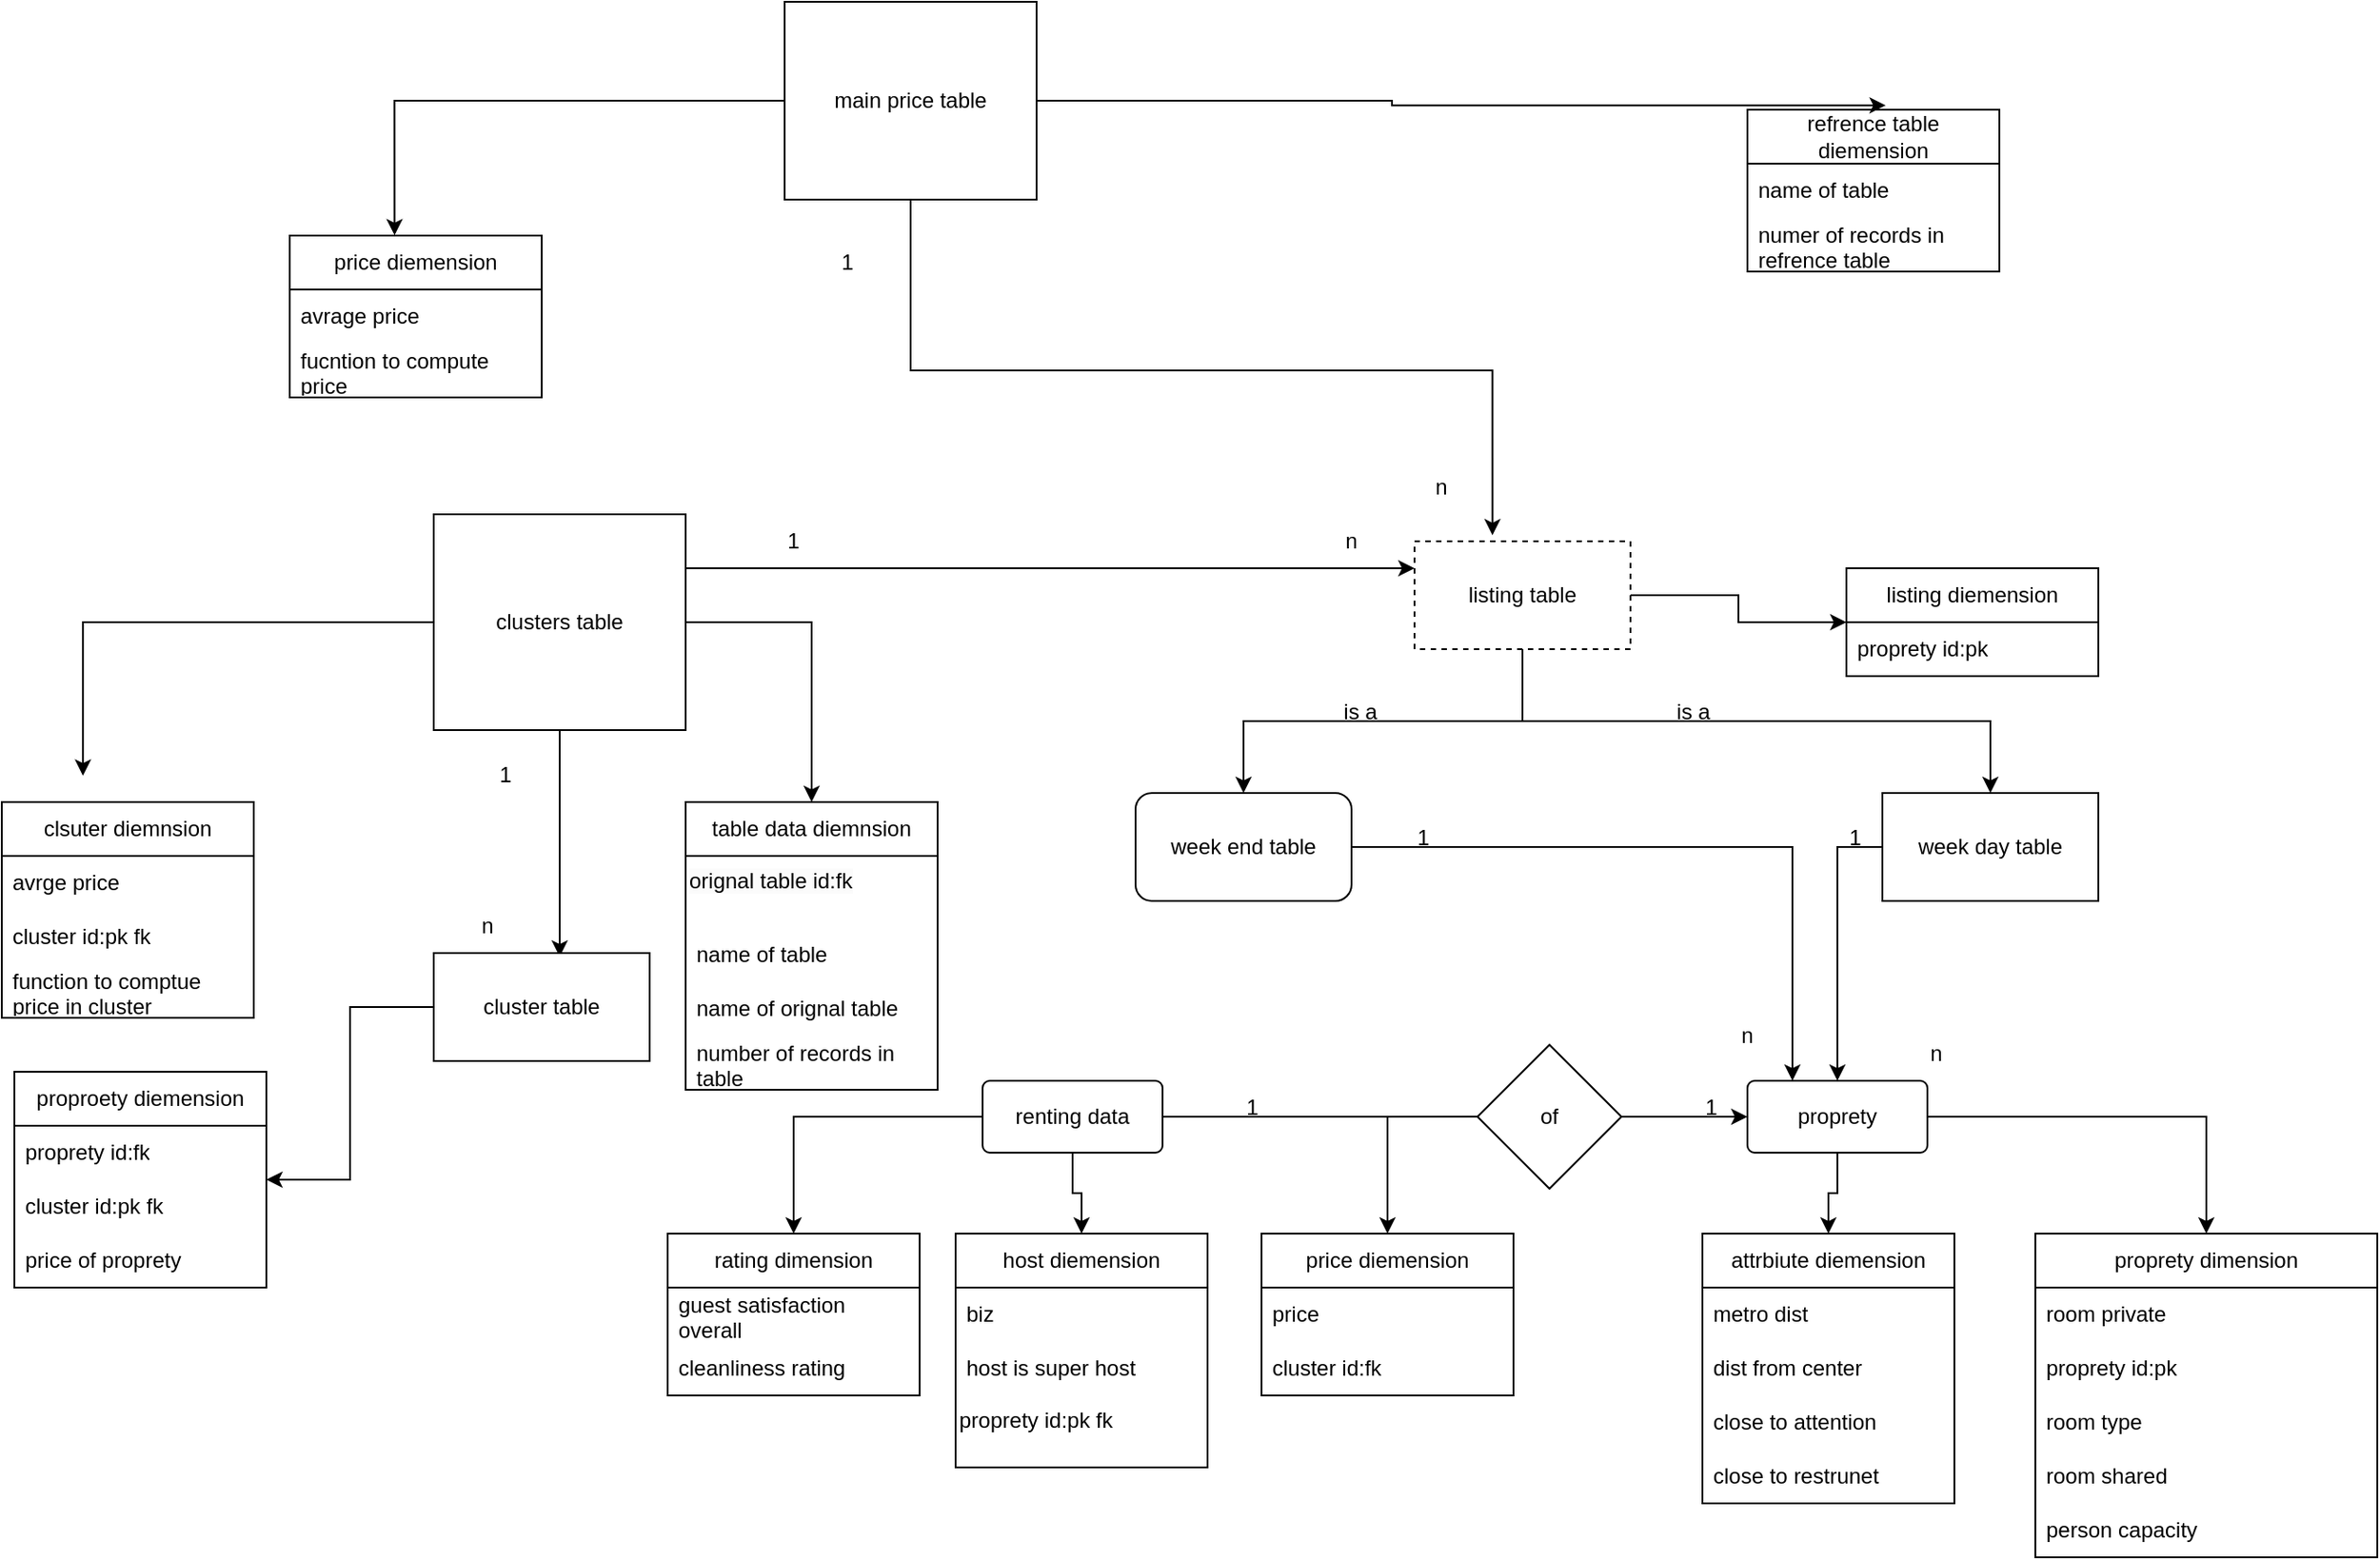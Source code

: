 <mxfile version="17.4.2" type="device"><diagram name="Page-1" id="Kn0ahOSO8lsJOfuw1C2h"><mxGraphModel dx="2210" dy="821" grid="1" gridSize="10" guides="1" tooltips="1" connect="1" arrows="1" fold="1" page="1" pageScale="1" pageWidth="827" pageHeight="1169" math="0" shadow="0"><root><mxCell id="0"/><mxCell id="1" parent="0"/><mxCell id="EFg_Pp8hkXlXP0F-m5ez-67" style="edgeStyle=orthogonalEdgeStyle;rounded=0;orthogonalLoop=1;jettySize=auto;html=1;exitX=0.5;exitY=1;exitDx=0;exitDy=0;entryX=0.5;entryY=0;entryDx=0;entryDy=0;" parent="1" source="qfeSiou9Q5Qq2kaNWs3T-2" target="EFg_Pp8hkXlXP0F-m5ez-62" edge="1"><mxGeometry relative="1" as="geometry"/></mxCell><mxCell id="EFg_Pp8hkXlXP0F-m5ez-68" style="edgeStyle=orthogonalEdgeStyle;rounded=0;orthogonalLoop=1;jettySize=auto;html=1;exitX=1;exitY=0.5;exitDx=0;exitDy=0;entryX=0.5;entryY=0;entryDx=0;entryDy=0;" parent="1" source="qfeSiou9Q5Qq2kaNWs3T-2" target="EFg_Pp8hkXlXP0F-m5ez-35" edge="1"><mxGeometry relative="1" as="geometry"/></mxCell><mxCell id="qfeSiou9Q5Qq2kaNWs3T-2" value="proprety" style="rounded=1;arcSize=10;whiteSpace=wrap;html=1;align=center;" parent="1" vertex="1"><mxGeometry x="410" y="1240" width="100" height="40" as="geometry"/></mxCell><mxCell id="EFg_Pp8hkXlXP0F-m5ez-54" style="edgeStyle=orthogonalEdgeStyle;rounded=0;orthogonalLoop=1;jettySize=auto;html=1;exitX=1;exitY=0.5;exitDx=0;exitDy=0;entryX=0.5;entryY=0;entryDx=0;entryDy=0;" parent="1" source="qfeSiou9Q5Qq2kaNWs3T-3" target="EFg_Pp8hkXlXP0F-m5ez-49" edge="1"><mxGeometry relative="1" as="geometry"/></mxCell><mxCell id="EFg_Pp8hkXlXP0F-m5ez-55" style="edgeStyle=orthogonalEdgeStyle;rounded=0;orthogonalLoop=1;jettySize=auto;html=1;exitX=0.5;exitY=1;exitDx=0;exitDy=0;entryX=0.5;entryY=0;entryDx=0;entryDy=0;" parent="1" source="qfeSiou9Q5Qq2kaNWs3T-3" target="EFg_Pp8hkXlXP0F-m5ez-41" edge="1"><mxGeometry relative="1" as="geometry"/></mxCell><mxCell id="EFg_Pp8hkXlXP0F-m5ez-56" style="edgeStyle=orthogonalEdgeStyle;rounded=0;orthogonalLoop=1;jettySize=auto;html=1;exitX=0;exitY=0.5;exitDx=0;exitDy=0;entryX=0.5;entryY=0;entryDx=0;entryDy=0;" parent="1" source="qfeSiou9Q5Qq2kaNWs3T-3" target="EFg_Pp8hkXlXP0F-m5ez-29" edge="1"><mxGeometry relative="1" as="geometry"/></mxCell><mxCell id="EFg_Pp8hkXlXP0F-m5ez-57" style="edgeStyle=orthogonalEdgeStyle;rounded=0;orthogonalLoop=1;jettySize=auto;html=1;exitX=1;exitY=0.5;exitDx=0;exitDy=0;" parent="1" source="qfeSiou9Q5Qq2kaNWs3T-3" edge="1"><mxGeometry relative="1" as="geometry"><mxPoint x="290" y="1259.857" as="targetPoint"/></mxGeometry></mxCell><mxCell id="qfeSiou9Q5Qq2kaNWs3T-3" value="renting data" style="rounded=1;arcSize=10;whiteSpace=wrap;html=1;align=center;" parent="1" vertex="1"><mxGeometry x="-15" y="1240" width="100" height="40" as="geometry"/></mxCell><mxCell id="EFg_Pp8hkXlXP0F-m5ez-11" value="main price table" style="rounded=0;whiteSpace=wrap;html=1;" parent="1" vertex="1"><mxGeometry x="-125" y="640" width="140" height="110" as="geometry"/></mxCell><mxCell id="EFg_Pp8hkXlXP0F-m5ez-100" style="edgeStyle=orthogonalEdgeStyle;rounded=0;orthogonalLoop=1;jettySize=auto;html=1;exitX=1;exitY=0.5;exitDx=0;exitDy=0;entryX=0.5;entryY=0;entryDx=0;entryDy=0;" parent="1" source="EFg_Pp8hkXlXP0F-m5ez-20" target="EFg_Pp8hkXlXP0F-m5ez-90" edge="1"><mxGeometry relative="1" as="geometry"/></mxCell><mxCell id="EFg_Pp8hkXlXP0F-m5ez-111" style="edgeStyle=orthogonalEdgeStyle;rounded=0;orthogonalLoop=1;jettySize=auto;html=1;exitX=0.5;exitY=1;exitDx=0;exitDy=0;entryX=0.5;entryY=0;entryDx=0;entryDy=0;" parent="1" source="EFg_Pp8hkXlXP0F-m5ez-20" edge="1"><mxGeometry relative="1" as="geometry"><mxPoint x="-250" y="1171" as="targetPoint"/></mxGeometry></mxCell><mxCell id="EFg_Pp8hkXlXP0F-m5ez-146" style="edgeStyle=orthogonalEdgeStyle;rounded=0;orthogonalLoop=1;jettySize=auto;html=1;exitX=1;exitY=0.25;exitDx=0;exitDy=0;entryX=0;entryY=0.25;entryDx=0;entryDy=0;" parent="1" source="EFg_Pp8hkXlXP0F-m5ez-20" target="EFg_Pp8hkXlXP0F-m5ez-75" edge="1"><mxGeometry relative="1" as="geometry"/></mxCell><mxCell id="EFg_Pp8hkXlXP0F-m5ez-20" value="clusters table" style="rounded=0;whiteSpace=wrap;html=1;" parent="1" vertex="1"><mxGeometry x="-320" y="925" width="140" height="120" as="geometry"/></mxCell><mxCell id="EFg_Pp8hkXlXP0F-m5ez-29" value="rating dimension" style="swimlane;fontStyle=0;childLayout=stackLayout;horizontal=1;startSize=30;horizontalStack=0;resizeParent=1;resizeParentMax=0;resizeLast=0;collapsible=1;marginBottom=0;whiteSpace=wrap;html=1;" parent="1" vertex="1"><mxGeometry x="-190" y="1325" width="140" height="90" as="geometry"><mxRectangle x="-190" y="1325" width="130" height="30" as="alternateBounds"/></mxGeometry></mxCell><mxCell id="EFg_Pp8hkXlXP0F-m5ez-30" value="guest satisfaction overall" style="text;strokeColor=none;fillColor=none;align=left;verticalAlign=middle;spacingLeft=4;spacingRight=4;overflow=hidden;points=[[0,0.5],[1,0.5]];portConstraint=eastwest;rotatable=0;whiteSpace=wrap;html=1;" parent="EFg_Pp8hkXlXP0F-m5ez-29" vertex="1"><mxGeometry y="30" width="140" height="30" as="geometry"/></mxCell><mxCell id="EFg_Pp8hkXlXP0F-m5ez-31" value="cleanliness rating" style="text;strokeColor=none;fillColor=none;align=left;verticalAlign=middle;spacingLeft=4;spacingRight=4;overflow=hidden;points=[[0,0.5],[1,0.5]];portConstraint=eastwest;rotatable=0;whiteSpace=wrap;html=1;" parent="EFg_Pp8hkXlXP0F-m5ez-29" vertex="1"><mxGeometry y="60" width="140" height="30" as="geometry"/></mxCell><mxCell id="EFg_Pp8hkXlXP0F-m5ez-35" value="proprety dimension" style="swimlane;fontStyle=0;childLayout=stackLayout;horizontal=1;startSize=30;horizontalStack=0;resizeParent=1;resizeParentMax=0;resizeLast=0;collapsible=1;marginBottom=0;whiteSpace=wrap;html=1;" parent="1" vertex="1"><mxGeometry x="570" y="1325" width="190" height="180" as="geometry"><mxRectangle x="570" y="1325" width="140" height="30" as="alternateBounds"/></mxGeometry></mxCell><mxCell id="EFg_Pp8hkXlXP0F-m5ez-37" value="room private" style="text;strokeColor=none;fillColor=none;align=left;verticalAlign=middle;spacingLeft=4;spacingRight=4;overflow=hidden;points=[[0,0.5],[1,0.5]];portConstraint=eastwest;rotatable=0;whiteSpace=wrap;html=1;" parent="EFg_Pp8hkXlXP0F-m5ez-35" vertex="1"><mxGeometry y="30" width="190" height="30" as="geometry"/></mxCell><mxCell id="EFg_Pp8hkXlXP0F-m5ez-158" value="proprety id:pk" style="text;strokeColor=none;fillColor=none;align=left;verticalAlign=middle;spacingLeft=4;spacingRight=4;overflow=hidden;points=[[0,0.5],[1,0.5]];portConstraint=eastwest;rotatable=0;whiteSpace=wrap;html=1;" parent="EFg_Pp8hkXlXP0F-m5ez-35" vertex="1"><mxGeometry y="60" width="190" height="30" as="geometry"/></mxCell><mxCell id="EFg_Pp8hkXlXP0F-m5ez-38" value="room type" style="text;strokeColor=none;fillColor=none;align=left;verticalAlign=middle;spacingLeft=4;spacingRight=4;overflow=hidden;points=[[0,0.5],[1,0.5]];portConstraint=eastwest;rotatable=0;whiteSpace=wrap;html=1;" parent="EFg_Pp8hkXlXP0F-m5ez-35" vertex="1"><mxGeometry y="90" width="190" height="30" as="geometry"/></mxCell><mxCell id="EFg_Pp8hkXlXP0F-m5ez-36" value="room shared" style="text;strokeColor=none;fillColor=none;align=left;verticalAlign=middle;spacingLeft=4;spacingRight=4;overflow=hidden;points=[[0,0.5],[1,0.5]];portConstraint=eastwest;rotatable=0;whiteSpace=wrap;html=1;" parent="EFg_Pp8hkXlXP0F-m5ez-35" vertex="1"><mxGeometry y="120" width="190" height="30" as="geometry"/></mxCell><mxCell id="EFg_Pp8hkXlXP0F-m5ez-39" value="person capacity" style="text;strokeColor=none;fillColor=none;align=left;verticalAlign=middle;spacingLeft=4;spacingRight=4;overflow=hidden;points=[[0,0.5],[1,0.5]];portConstraint=eastwest;rotatable=0;whiteSpace=wrap;html=1;" parent="EFg_Pp8hkXlXP0F-m5ez-35" vertex="1"><mxGeometry y="150" width="190" height="30" as="geometry"/></mxCell><mxCell id="EFg_Pp8hkXlXP0F-m5ez-41" value="host diemension" style="swimlane;fontStyle=0;childLayout=stackLayout;horizontal=1;startSize=30;horizontalStack=0;resizeParent=1;resizeParentMax=0;resizeLast=0;collapsible=1;marginBottom=0;whiteSpace=wrap;html=1;" parent="1" vertex="1"><mxGeometry x="-30" y="1325" width="140" height="130" as="geometry"><mxRectangle x="-30" y="1325" width="130" height="30" as="alternateBounds"/></mxGeometry></mxCell><mxCell id="EFg_Pp8hkXlXP0F-m5ez-42" value="biz" style="text;strokeColor=none;fillColor=none;align=left;verticalAlign=middle;spacingLeft=4;spacingRight=4;overflow=hidden;points=[[0,0.5],[1,0.5]];portConstraint=eastwest;rotatable=0;whiteSpace=wrap;html=1;" parent="EFg_Pp8hkXlXP0F-m5ez-41" vertex="1"><mxGeometry y="30" width="140" height="30" as="geometry"/></mxCell><mxCell id="EFg_Pp8hkXlXP0F-m5ez-43" value="host is super host" style="text;strokeColor=none;fillColor=none;align=left;verticalAlign=middle;spacingLeft=4;spacingRight=4;overflow=hidden;points=[[0,0.5],[1,0.5]];portConstraint=eastwest;rotatable=0;whiteSpace=wrap;html=1;" parent="EFg_Pp8hkXlXP0F-m5ez-41" vertex="1"><mxGeometry y="60" width="140" height="30" as="geometry"/></mxCell><mxCell id="EFg_Pp8hkXlXP0F-m5ez-159" value="proprety id:pk fk" style="text;whiteSpace=wrap;html=1;" parent="EFg_Pp8hkXlXP0F-m5ez-41" vertex="1"><mxGeometry y="90" width="140" height="40" as="geometry"/></mxCell><mxCell id="EFg_Pp8hkXlXP0F-m5ez-49" value="price diemension" style="swimlane;fontStyle=0;childLayout=stackLayout;horizontal=1;startSize=30;horizontalStack=0;resizeParent=1;resizeParentMax=0;resizeLast=0;collapsible=1;marginBottom=0;whiteSpace=wrap;html=1;" parent="1" vertex="1"><mxGeometry x="140" y="1325" width="140" height="90" as="geometry"><mxRectangle x="140" y="1325" width="130" height="30" as="alternateBounds"/></mxGeometry></mxCell><mxCell id="EFg_Pp8hkXlXP0F-m5ez-50" value="price" style="text;strokeColor=none;fillColor=none;align=left;verticalAlign=middle;spacingLeft=4;spacingRight=4;overflow=hidden;points=[[0,0.5],[1,0.5]];portConstraint=eastwest;rotatable=0;whiteSpace=wrap;html=1;" parent="EFg_Pp8hkXlXP0F-m5ez-49" vertex="1"><mxGeometry y="30" width="140" height="30" as="geometry"/></mxCell><mxCell id="EFg_Pp8hkXlXP0F-m5ez-51" value="cluster id:fk" style="text;strokeColor=none;fillColor=none;align=left;verticalAlign=middle;spacingLeft=4;spacingRight=4;overflow=hidden;points=[[0,0.5],[1,0.5]];portConstraint=eastwest;rotatable=0;whiteSpace=wrap;html=1;" parent="EFg_Pp8hkXlXP0F-m5ez-49" vertex="1"><mxGeometry y="60" width="140" height="30" as="geometry"/></mxCell><mxCell id="EFg_Pp8hkXlXP0F-m5ez-61" style="edgeStyle=orthogonalEdgeStyle;rounded=0;orthogonalLoop=1;jettySize=auto;html=1;exitX=1;exitY=0.5;exitDx=0;exitDy=0;entryX=0;entryY=0.5;entryDx=0;entryDy=0;" parent="1" source="EFg_Pp8hkXlXP0F-m5ez-58" target="qfeSiou9Q5Qq2kaNWs3T-2" edge="1"><mxGeometry relative="1" as="geometry"/></mxCell><mxCell id="EFg_Pp8hkXlXP0F-m5ez-58" value="of" style="rhombus;whiteSpace=wrap;html=1;" parent="1" vertex="1"><mxGeometry x="260" y="1220" width="80" height="80" as="geometry"/></mxCell><mxCell id="EFg_Pp8hkXlXP0F-m5ez-62" value="attrbiute diemension" style="swimlane;fontStyle=0;childLayout=stackLayout;horizontal=1;startSize=30;horizontalStack=0;resizeParent=1;resizeParentMax=0;resizeLast=0;collapsible=1;marginBottom=0;whiteSpace=wrap;html=1;" parent="1" vertex="1"><mxGeometry x="385" y="1325" width="140" height="150" as="geometry"><mxRectangle x="385" y="1325" width="150" height="30" as="alternateBounds"/></mxGeometry></mxCell><mxCell id="EFg_Pp8hkXlXP0F-m5ez-63" value="metro dist" style="text;strokeColor=none;fillColor=none;align=left;verticalAlign=middle;spacingLeft=4;spacingRight=4;overflow=hidden;points=[[0,0.5],[1,0.5]];portConstraint=eastwest;rotatable=0;whiteSpace=wrap;html=1;" parent="EFg_Pp8hkXlXP0F-m5ez-62" vertex="1"><mxGeometry y="30" width="140" height="30" as="geometry"/></mxCell><mxCell id="EFg_Pp8hkXlXP0F-m5ez-66" value="dist from center" style="text;strokeColor=none;fillColor=none;align=left;verticalAlign=middle;spacingLeft=4;spacingRight=4;overflow=hidden;points=[[0,0.5],[1,0.5]];portConstraint=eastwest;rotatable=0;whiteSpace=wrap;html=1;" parent="EFg_Pp8hkXlXP0F-m5ez-62" vertex="1"><mxGeometry y="60" width="140" height="30" as="geometry"/></mxCell><mxCell id="EFg_Pp8hkXlXP0F-m5ez-65" value="close to attention&amp;nbsp;" style="text;strokeColor=none;fillColor=none;align=left;verticalAlign=middle;spacingLeft=4;spacingRight=4;overflow=hidden;points=[[0,0.5],[1,0.5]];portConstraint=eastwest;rotatable=0;whiteSpace=wrap;html=1;" parent="EFg_Pp8hkXlXP0F-m5ez-62" vertex="1"><mxGeometry y="90" width="140" height="30" as="geometry"/></mxCell><mxCell id="EFg_Pp8hkXlXP0F-m5ez-64" value="close to restrunet" style="text;strokeColor=none;fillColor=none;align=left;verticalAlign=middle;spacingLeft=4;spacingRight=4;overflow=hidden;points=[[0,0.5],[1,0.5]];portConstraint=eastwest;rotatable=0;whiteSpace=wrap;html=1;" parent="EFg_Pp8hkXlXP0F-m5ez-62" vertex="1"><mxGeometry y="120" width="140" height="30" as="geometry"/></mxCell><mxCell id="EFg_Pp8hkXlXP0F-m5ez-88" style="edgeStyle=orthogonalEdgeStyle;rounded=0;orthogonalLoop=1;jettySize=auto;html=1;exitX=1;exitY=0.5;exitDx=0;exitDy=0;entryX=0.25;entryY=0;entryDx=0;entryDy=0;" parent="1" source="EFg_Pp8hkXlXP0F-m5ez-73" target="qfeSiou9Q5Qq2kaNWs3T-2" edge="1"><mxGeometry relative="1" as="geometry"/></mxCell><mxCell id="EFg_Pp8hkXlXP0F-m5ez-73" value="week end table" style="rounded=1;whiteSpace=wrap;html=1;" parent="1" vertex="1"><mxGeometry x="70" y="1080" width="120" height="60" as="geometry"/></mxCell><mxCell id="EFg_Pp8hkXlXP0F-m5ez-89" style="edgeStyle=orthogonalEdgeStyle;rounded=0;orthogonalLoop=1;jettySize=auto;html=1;exitX=0;exitY=0.5;exitDx=0;exitDy=0;entryX=0.5;entryY=0;entryDx=0;entryDy=0;" parent="1" source="EFg_Pp8hkXlXP0F-m5ez-74" target="qfeSiou9Q5Qq2kaNWs3T-2" edge="1"><mxGeometry relative="1" as="geometry"/></mxCell><mxCell id="EFg_Pp8hkXlXP0F-m5ez-74" value="week day table" style="rounded=0;whiteSpace=wrap;html=1;" parent="1" vertex="1"><mxGeometry x="485" y="1080" width="120" height="60" as="geometry"/></mxCell><mxCell id="EFg_Pp8hkXlXP0F-m5ez-82" style="edgeStyle=orthogonalEdgeStyle;rounded=0;orthogonalLoop=1;jettySize=auto;html=1;exitX=0.5;exitY=1;exitDx=0;exitDy=0;entryX=0.5;entryY=0;entryDx=0;entryDy=0;" parent="1" source="EFg_Pp8hkXlXP0F-m5ez-75" target="EFg_Pp8hkXlXP0F-m5ez-73" edge="1"><mxGeometry relative="1" as="geometry"/></mxCell><mxCell id="EFg_Pp8hkXlXP0F-m5ez-83" style="edgeStyle=orthogonalEdgeStyle;rounded=0;orthogonalLoop=1;jettySize=auto;html=1;exitX=0.5;exitY=1;exitDx=0;exitDy=0;entryX=0.5;entryY=0;entryDx=0;entryDy=0;" parent="1" source="EFg_Pp8hkXlXP0F-m5ez-75" target="EFg_Pp8hkXlXP0F-m5ez-74" edge="1"><mxGeometry relative="1" as="geometry"/></mxCell><mxCell id="EFg_Pp8hkXlXP0F-m5ez-147" style="edgeStyle=orthogonalEdgeStyle;rounded=0;orthogonalLoop=1;jettySize=auto;html=1;exitX=1;exitY=0.5;exitDx=0;exitDy=0;entryX=0;entryY=0.5;entryDx=0;entryDy=0;" parent="1" source="EFg_Pp8hkXlXP0F-m5ez-75" target="EFg_Pp8hkXlXP0F-m5ez-76" edge="1"><mxGeometry relative="1" as="geometry"/></mxCell><mxCell id="EFg_Pp8hkXlXP0F-m5ez-75" value="listing table" style="rounded=0;whiteSpace=wrap;html=1;dashed=1;" parent="1" vertex="1"><mxGeometry x="225" y="940" width="120" height="60" as="geometry"/></mxCell><mxCell id="EFg_Pp8hkXlXP0F-m5ez-76" value="listing diemension" style="swimlane;fontStyle=0;childLayout=stackLayout;horizontal=1;startSize=30;horizontalStack=0;resizeParent=1;resizeParentMax=0;resizeLast=0;collapsible=1;marginBottom=0;whiteSpace=wrap;html=1;" parent="1" vertex="1"><mxGeometry x="465" y="955" width="140" height="60" as="geometry"><mxRectangle x="465" y="955" width="140" height="30" as="alternateBounds"/></mxGeometry></mxCell><mxCell id="EFg_Pp8hkXlXP0F-m5ez-77" value="proprety id:pk" style="text;strokeColor=none;fillColor=none;align=left;verticalAlign=middle;spacingLeft=4;spacingRight=4;overflow=hidden;points=[[0,0.5],[1,0.5]];portConstraint=eastwest;rotatable=0;whiteSpace=wrap;html=1;" parent="EFg_Pp8hkXlXP0F-m5ez-76" vertex="1"><mxGeometry y="30" width="140" height="30" as="geometry"/></mxCell><mxCell id="EFg_Pp8hkXlXP0F-m5ez-86" value="is a" style="text;html=1;strokeColor=none;fillColor=none;align=center;verticalAlign=middle;whiteSpace=wrap;rounded=0;" parent="1" vertex="1"><mxGeometry x="165" y="1020" width="60" height="30" as="geometry"/></mxCell><mxCell id="EFg_Pp8hkXlXP0F-m5ez-87" value="is a" style="text;html=1;strokeColor=none;fillColor=none;align=center;verticalAlign=middle;whiteSpace=wrap;rounded=0;" parent="1" vertex="1"><mxGeometry x="350" y="1020" width="60" height="30" as="geometry"/></mxCell><mxCell id="EFg_Pp8hkXlXP0F-m5ez-90" value="table data diemnsion" style="swimlane;fontStyle=0;childLayout=stackLayout;horizontal=1;startSize=30;horizontalStack=0;resizeParent=1;resizeParentMax=0;resizeLast=0;collapsible=1;marginBottom=0;whiteSpace=wrap;html=1;" parent="1" vertex="1"><mxGeometry x="-180" y="1085" width="140" height="160" as="geometry"><mxRectangle x="-180" y="1085" width="150" height="30" as="alternateBounds"/></mxGeometry></mxCell><mxCell id="EFg_Pp8hkXlXP0F-m5ez-102" value="&lt;span style=&quot;color: rgb(0, 0, 0); font-family: Helvetica; font-size: 12px; font-style: normal; font-variant-ligatures: normal; font-variant-caps: normal; font-weight: 400; letter-spacing: normal; orphans: 2; text-align: left; text-indent: 0px; text-transform: none; widows: 2; word-spacing: 0px; -webkit-text-stroke-width: 0px; background-color: rgb(251, 251, 251); text-decoration-thickness: initial; text-decoration-style: initial; text-decoration-color: initial; float: none; display: inline !important;&quot;&gt;orignal table id:fk&lt;/span&gt;" style="text;whiteSpace=wrap;html=1;" parent="EFg_Pp8hkXlXP0F-m5ez-90" vertex="1"><mxGeometry y="30" width="140" height="40" as="geometry"/></mxCell><mxCell id="EFg_Pp8hkXlXP0F-m5ez-91" value="name of table" style="text;strokeColor=none;fillColor=none;align=left;verticalAlign=middle;spacingLeft=4;spacingRight=4;overflow=hidden;points=[[0,0.5],[1,0.5]];portConstraint=eastwest;rotatable=0;whiteSpace=wrap;html=1;" parent="EFg_Pp8hkXlXP0F-m5ez-90" vertex="1"><mxGeometry y="70" width="140" height="30" as="geometry"/></mxCell><mxCell id="EFg_Pp8hkXlXP0F-m5ez-93" value="name of orignal table" style="text;strokeColor=none;fillColor=none;align=left;verticalAlign=middle;spacingLeft=4;spacingRight=4;overflow=hidden;points=[[0,0.5],[1,0.5]];portConstraint=eastwest;rotatable=0;whiteSpace=wrap;html=1;" parent="EFg_Pp8hkXlXP0F-m5ez-90" vertex="1"><mxGeometry y="100" width="140" height="30" as="geometry"/></mxCell><mxCell id="EFg_Pp8hkXlXP0F-m5ez-99" value="number of records in table" style="text;strokeColor=none;fillColor=none;align=left;verticalAlign=middle;spacingLeft=4;spacingRight=4;overflow=hidden;points=[[0,0.5],[1,0.5]];portConstraint=eastwest;rotatable=0;whiteSpace=wrap;html=1;" parent="EFg_Pp8hkXlXP0F-m5ez-90" vertex="1"><mxGeometry y="130" width="140" height="30" as="geometry"/></mxCell><mxCell id="EFg_Pp8hkXlXP0F-m5ez-94" value="clsuter diemnsion" style="swimlane;fontStyle=0;childLayout=stackLayout;horizontal=1;startSize=30;horizontalStack=0;resizeParent=1;resizeParentMax=0;resizeLast=0;collapsible=1;marginBottom=0;whiteSpace=wrap;html=1;" parent="1" vertex="1"><mxGeometry x="-560" y="1085" width="140" height="120" as="geometry"><mxRectangle x="-560" y="1085" width="130" height="30" as="alternateBounds"/></mxGeometry></mxCell><mxCell id="EFg_Pp8hkXlXP0F-m5ez-96" value="avrge price&amp;nbsp;" style="text;strokeColor=none;fillColor=none;align=left;verticalAlign=middle;spacingLeft=4;spacingRight=4;overflow=hidden;points=[[0,0.5],[1,0.5]];portConstraint=eastwest;rotatable=0;whiteSpace=wrap;html=1;" parent="EFg_Pp8hkXlXP0F-m5ez-94" vertex="1"><mxGeometry y="30" width="140" height="30" as="geometry"/></mxCell><mxCell id="EFg_Pp8hkXlXP0F-m5ez-98" value="cluster id:pk fk" style="text;strokeColor=none;fillColor=none;align=left;verticalAlign=middle;spacingLeft=4;spacingRight=4;overflow=hidden;points=[[0,0.5],[1,0.5]];portConstraint=eastwest;rotatable=0;whiteSpace=wrap;html=1;" parent="EFg_Pp8hkXlXP0F-m5ez-94" vertex="1"><mxGeometry y="60" width="140" height="30" as="geometry"/></mxCell><mxCell id="EFg_Pp8hkXlXP0F-m5ez-97" value="function to comptue price in cluster" style="text;strokeColor=none;fillColor=none;align=left;verticalAlign=middle;spacingLeft=4;spacingRight=4;overflow=hidden;points=[[0,0.5],[1,0.5]];portConstraint=eastwest;rotatable=0;whiteSpace=wrap;html=1;" parent="EFg_Pp8hkXlXP0F-m5ez-94" vertex="1"><mxGeometry y="90" width="140" height="30" as="geometry"/></mxCell><mxCell id="EFg_Pp8hkXlXP0F-m5ez-101" style="edgeStyle=orthogonalEdgeStyle;rounded=0;orthogonalLoop=1;jettySize=auto;html=1;exitX=0;exitY=0.5;exitDx=0;exitDy=0;entryX=0.322;entryY=-0.122;entryDx=0;entryDy=0;entryPerimeter=0;" parent="1" source="EFg_Pp8hkXlXP0F-m5ez-20" target="EFg_Pp8hkXlXP0F-m5ez-94" edge="1"><mxGeometry relative="1" as="geometry"/></mxCell><mxCell id="EFg_Pp8hkXlXP0F-m5ez-149" style="edgeStyle=orthogonalEdgeStyle;rounded=0;orthogonalLoop=1;jettySize=auto;html=1;exitX=0;exitY=0.5;exitDx=0;exitDy=0;entryX=1;entryY=0.5;entryDx=0;entryDy=0;" parent="1" source="EFg_Pp8hkXlXP0F-m5ez-103" target="EFg_Pp8hkXlXP0F-m5ez-104" edge="1"><mxGeometry relative="1" as="geometry"/></mxCell><mxCell id="EFg_Pp8hkXlXP0F-m5ez-103" value="cluster table" style="rounded=0;whiteSpace=wrap;html=1;" parent="1" vertex="1"><mxGeometry x="-320" y="1169" width="120" height="60" as="geometry"/></mxCell><mxCell id="EFg_Pp8hkXlXP0F-m5ez-104" value="proproety diemension" style="swimlane;fontStyle=0;childLayout=stackLayout;horizontal=1;startSize=30;horizontalStack=0;resizeParent=1;resizeParentMax=0;resizeLast=0;collapsible=1;marginBottom=0;whiteSpace=wrap;html=1;" parent="1" vertex="1"><mxGeometry x="-553" y="1235" width="140" height="120" as="geometry"><mxRectangle x="-520" y="1184" width="150" height="30" as="alternateBounds"/></mxGeometry></mxCell><mxCell id="EFg_Pp8hkXlXP0F-m5ez-105" value="proprety id:fk" style="text;strokeColor=none;fillColor=none;align=left;verticalAlign=middle;spacingLeft=4;spacingRight=4;overflow=hidden;points=[[0,0.5],[1,0.5]];portConstraint=eastwest;rotatable=0;whiteSpace=wrap;html=1;" parent="EFg_Pp8hkXlXP0F-m5ez-104" vertex="1"><mxGeometry y="30" width="140" height="30" as="geometry"/></mxCell><mxCell id="EFg_Pp8hkXlXP0F-m5ez-109" value="cluster id:pk fk" style="text;strokeColor=none;fillColor=none;align=left;verticalAlign=middle;spacingLeft=4;spacingRight=4;overflow=hidden;points=[[0,0.5],[1,0.5]];portConstraint=eastwest;rotatable=0;whiteSpace=wrap;html=1;" parent="EFg_Pp8hkXlXP0F-m5ez-104" vertex="1"><mxGeometry y="60" width="140" height="30" as="geometry"/></mxCell><mxCell id="EFg_Pp8hkXlXP0F-m5ez-106" value="price of proprety" style="text;strokeColor=none;fillColor=none;align=left;verticalAlign=middle;spacingLeft=4;spacingRight=4;overflow=hidden;points=[[0,0.5],[1,0.5]];portConstraint=eastwest;rotatable=0;whiteSpace=wrap;html=1;" parent="EFg_Pp8hkXlXP0F-m5ez-104" vertex="1"><mxGeometry y="90" width="140" height="30" as="geometry"/></mxCell><mxCell id="EFg_Pp8hkXlXP0F-m5ez-112" value="1" style="text;html=1;strokeColor=none;fillColor=none;align=center;verticalAlign=middle;whiteSpace=wrap;rounded=0;" parent="1" vertex="1"><mxGeometry x="-310" y="1055" width="60" height="30" as="geometry"/></mxCell><mxCell id="EFg_Pp8hkXlXP0F-m5ez-113" value="n" style="text;html=1;strokeColor=none;fillColor=none;align=center;verticalAlign=middle;whiteSpace=wrap;rounded=0;" parent="1" vertex="1"><mxGeometry x="-320" y="1139" width="60" height="30" as="geometry"/></mxCell><mxCell id="EFg_Pp8hkXlXP0F-m5ez-115" value="1" style="text;html=1;strokeColor=none;fillColor=none;align=center;verticalAlign=middle;whiteSpace=wrap;rounded=0;" parent="1" vertex="1"><mxGeometry x="105" y="1240" width="60" height="30" as="geometry"/></mxCell><mxCell id="EFg_Pp8hkXlXP0F-m5ez-116" value="1" style="text;html=1;strokeColor=none;fillColor=none;align=center;verticalAlign=middle;whiteSpace=wrap;rounded=0;" parent="1" vertex="1"><mxGeometry x="360" y="1240" width="60" height="30" as="geometry"/></mxCell><mxCell id="EFg_Pp8hkXlXP0F-m5ez-117" value="1" style="text;html=1;strokeColor=none;fillColor=none;align=center;verticalAlign=middle;whiteSpace=wrap;rounded=0;" parent="1" vertex="1"><mxGeometry x="200" y="1090" width="60" height="30" as="geometry"/></mxCell><mxCell id="EFg_Pp8hkXlXP0F-m5ez-118" value="n" style="text;html=1;strokeColor=none;fillColor=none;align=center;verticalAlign=middle;whiteSpace=wrap;rounded=0;" parent="1" vertex="1"><mxGeometry x="380" y="1200" width="60" height="30" as="geometry"/></mxCell><mxCell id="EFg_Pp8hkXlXP0F-m5ez-119" value="1" style="text;html=1;strokeColor=none;fillColor=none;align=center;verticalAlign=middle;whiteSpace=wrap;rounded=0;" parent="1" vertex="1"><mxGeometry x="440" y="1090" width="60" height="30" as="geometry"/></mxCell><mxCell id="EFg_Pp8hkXlXP0F-m5ez-120" value="n" style="text;html=1;strokeColor=none;fillColor=none;align=center;verticalAlign=middle;whiteSpace=wrap;rounded=0;" parent="1" vertex="1"><mxGeometry x="485" y="1210" width="60" height="30" as="geometry"/></mxCell><mxCell id="EFg_Pp8hkXlXP0F-m5ez-121" value="refrence table diemension" style="swimlane;fontStyle=0;childLayout=stackLayout;horizontal=1;startSize=30;horizontalStack=0;resizeParent=1;resizeParentMax=0;resizeLast=0;collapsible=1;marginBottom=0;whiteSpace=wrap;html=1;" parent="1" vertex="1"><mxGeometry x="410" y="700" width="140" height="90" as="geometry"><mxRectangle x="100" y="790" width="180" height="30" as="alternateBounds"/></mxGeometry></mxCell><mxCell id="EFg_Pp8hkXlXP0F-m5ez-122" value="name of table" style="text;strokeColor=none;fillColor=none;align=left;verticalAlign=middle;spacingLeft=4;spacingRight=4;overflow=hidden;points=[[0,0.5],[1,0.5]];portConstraint=eastwest;rotatable=0;whiteSpace=wrap;html=1;" parent="EFg_Pp8hkXlXP0F-m5ez-121" vertex="1"><mxGeometry y="30" width="140" height="30" as="geometry"/></mxCell><mxCell id="EFg_Pp8hkXlXP0F-m5ez-124" value="numer of records in refrence table" style="text;strokeColor=none;fillColor=none;align=left;verticalAlign=middle;spacingLeft=4;spacingRight=4;overflow=hidden;points=[[0,0.5],[1,0.5]];portConstraint=eastwest;rotatable=0;whiteSpace=wrap;html=1;" parent="EFg_Pp8hkXlXP0F-m5ez-121" vertex="1"><mxGeometry y="60" width="140" height="30" as="geometry"/></mxCell><mxCell id="EFg_Pp8hkXlXP0F-m5ez-125" value="price diemension" style="swimlane;fontStyle=0;childLayout=stackLayout;horizontal=1;startSize=30;horizontalStack=0;resizeParent=1;resizeParentMax=0;resizeLast=0;collapsible=1;marginBottom=0;whiteSpace=wrap;html=1;" parent="1" vertex="1"><mxGeometry x="-400" y="770" width="140" height="90" as="geometry"><mxRectangle x="-400" y="770" width="130" height="30" as="alternateBounds"/></mxGeometry></mxCell><mxCell id="EFg_Pp8hkXlXP0F-m5ez-126" value="avrage price&lt;span style=&quot;white-space: pre;&quot;&gt;&#9;&lt;/span&gt;" style="text;strokeColor=none;fillColor=none;align=left;verticalAlign=middle;spacingLeft=4;spacingRight=4;overflow=hidden;points=[[0,0.5],[1,0.5]];portConstraint=eastwest;rotatable=0;whiteSpace=wrap;html=1;" parent="EFg_Pp8hkXlXP0F-m5ez-125" vertex="1"><mxGeometry y="30" width="140" height="30" as="geometry"/></mxCell><mxCell id="EFg_Pp8hkXlXP0F-m5ez-127" value="fucntion to compute price" style="text;strokeColor=none;fillColor=none;align=left;verticalAlign=middle;spacingLeft=4;spacingRight=4;overflow=hidden;points=[[0,0.5],[1,0.5]];portConstraint=eastwest;rotatable=0;whiteSpace=wrap;html=1;" parent="EFg_Pp8hkXlXP0F-m5ez-125" vertex="1"><mxGeometry y="60" width="140" height="30" as="geometry"/></mxCell><mxCell id="EFg_Pp8hkXlXP0F-m5ez-137" style="edgeStyle=orthogonalEdgeStyle;rounded=0;orthogonalLoop=1;jettySize=auto;html=1;exitX=1;exitY=0.5;exitDx=0;exitDy=0;entryX=0.549;entryY=-0.027;entryDx=0;entryDy=0;entryPerimeter=0;" parent="1" source="EFg_Pp8hkXlXP0F-m5ez-11" target="EFg_Pp8hkXlXP0F-m5ez-121" edge="1"><mxGeometry relative="1" as="geometry"/></mxCell><mxCell id="EFg_Pp8hkXlXP0F-m5ez-138" style="edgeStyle=orthogonalEdgeStyle;rounded=0;orthogonalLoop=1;jettySize=auto;html=1;exitX=0;exitY=0.5;exitDx=0;exitDy=0;entryX=0.416;entryY=-0.002;entryDx=0;entryDy=0;entryPerimeter=0;" parent="1" source="EFg_Pp8hkXlXP0F-m5ez-11" target="EFg_Pp8hkXlXP0F-m5ez-125" edge="1"><mxGeometry relative="1" as="geometry"/></mxCell><mxCell id="EFg_Pp8hkXlXP0F-m5ez-139" style="edgeStyle=orthogonalEdgeStyle;rounded=0;orthogonalLoop=1;jettySize=auto;html=1;exitX=0.5;exitY=1;exitDx=0;exitDy=0;entryX=0.361;entryY=-0.056;entryDx=0;entryDy=0;entryPerimeter=0;" parent="1" source="EFg_Pp8hkXlXP0F-m5ez-11" target="EFg_Pp8hkXlXP0F-m5ez-75" edge="1"><mxGeometry relative="1" as="geometry"/></mxCell><mxCell id="EFg_Pp8hkXlXP0F-m5ez-143" value="1" style="text;html=1;strokeColor=none;fillColor=none;align=center;verticalAlign=middle;whiteSpace=wrap;rounded=0;" parent="1" vertex="1"><mxGeometry x="-120" y="770" width="60" height="30" as="geometry"/></mxCell><mxCell id="EFg_Pp8hkXlXP0F-m5ez-144" value="n" style="text;html=1;strokeColor=none;fillColor=none;align=center;verticalAlign=middle;whiteSpace=wrap;rounded=0;" parent="1" vertex="1"><mxGeometry x="210" y="895" width="60" height="30" as="geometry"/></mxCell><mxCell id="EFg_Pp8hkXlXP0F-m5ez-151" value="1" style="text;html=1;strokeColor=none;fillColor=none;align=center;verticalAlign=middle;whiteSpace=wrap;rounded=0;" parent="1" vertex="1"><mxGeometry x="-150" y="925" width="60" height="30" as="geometry"/></mxCell><mxCell id="EFg_Pp8hkXlXP0F-m5ez-152" value="n" style="text;html=1;strokeColor=none;fillColor=none;align=center;verticalAlign=middle;whiteSpace=wrap;rounded=0;" parent="1" vertex="1"><mxGeometry x="160" y="925" width="60" height="30" as="geometry"/></mxCell></root></mxGraphModel></diagram></mxfile>
